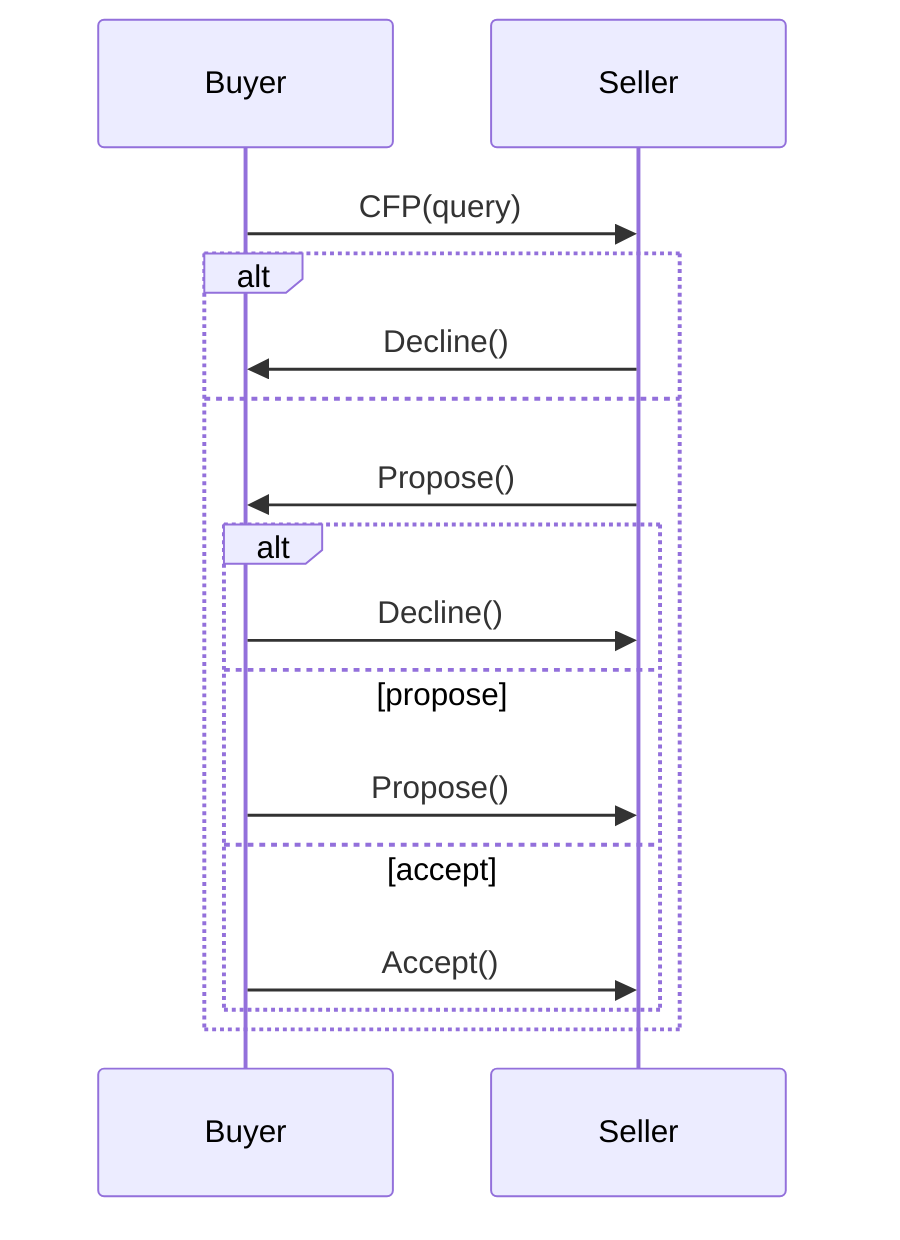 sequenceDiagram
        participant Buyer
        participant Seller
        Buyer ->> Seller: CFP(query)
        alt
            Seller->>Buyer: Decline()
        else
            Seller->>Buyer: Propose()
            alt
                Buyer->>Seller: Decline()
            else propose
                Buyer->>Seller: Propose()
            else accept
                Buyer->>Seller: Accept()
            end
        end